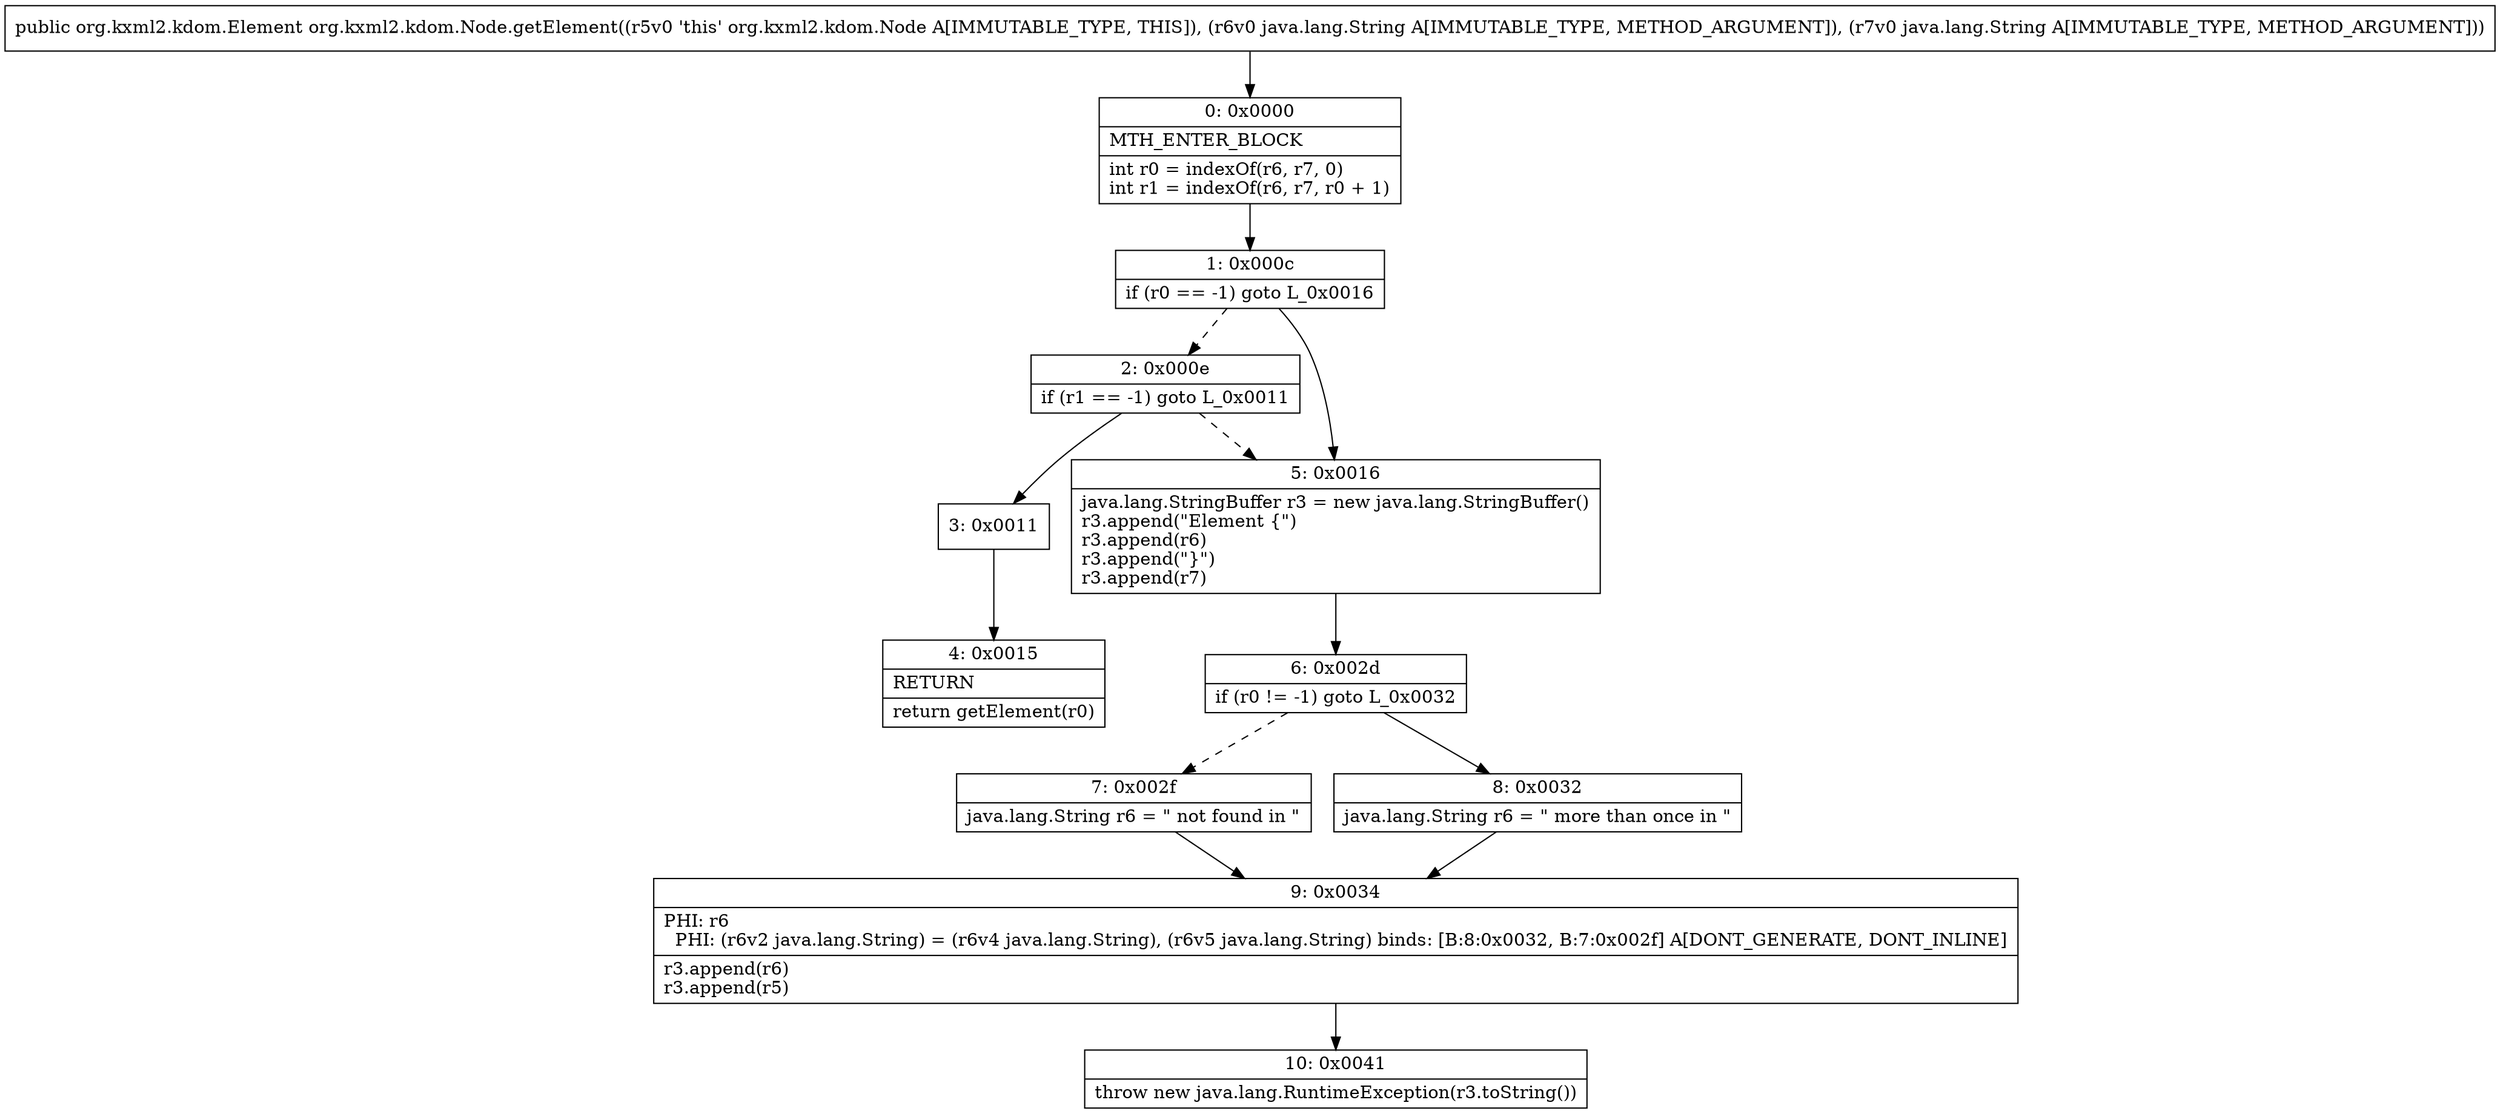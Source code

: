 digraph "CFG fororg.kxml2.kdom.Node.getElement(Ljava\/lang\/String;Ljava\/lang\/String;)Lorg\/kxml2\/kdom\/Element;" {
Node_0 [shape=record,label="{0\:\ 0x0000|MTH_ENTER_BLOCK\l|int r0 = indexOf(r6, r7, 0)\lint r1 = indexOf(r6, r7, r0 + 1)\l}"];
Node_1 [shape=record,label="{1\:\ 0x000c|if (r0 == \-1) goto L_0x0016\l}"];
Node_2 [shape=record,label="{2\:\ 0x000e|if (r1 == \-1) goto L_0x0011\l}"];
Node_3 [shape=record,label="{3\:\ 0x0011}"];
Node_4 [shape=record,label="{4\:\ 0x0015|RETURN\l|return getElement(r0)\l}"];
Node_5 [shape=record,label="{5\:\ 0x0016|java.lang.StringBuffer r3 = new java.lang.StringBuffer()\lr3.append(\"Element \{\")\lr3.append(r6)\lr3.append(\"\}\")\lr3.append(r7)\l}"];
Node_6 [shape=record,label="{6\:\ 0x002d|if (r0 != \-1) goto L_0x0032\l}"];
Node_7 [shape=record,label="{7\:\ 0x002f|java.lang.String r6 = \" not found in \"\l}"];
Node_8 [shape=record,label="{8\:\ 0x0032|java.lang.String r6 = \" more than once in \"\l}"];
Node_9 [shape=record,label="{9\:\ 0x0034|PHI: r6 \l  PHI: (r6v2 java.lang.String) = (r6v4 java.lang.String), (r6v5 java.lang.String) binds: [B:8:0x0032, B:7:0x002f] A[DONT_GENERATE, DONT_INLINE]\l|r3.append(r6)\lr3.append(r5)\l}"];
Node_10 [shape=record,label="{10\:\ 0x0041|throw new java.lang.RuntimeException(r3.toString())\l}"];
MethodNode[shape=record,label="{public org.kxml2.kdom.Element org.kxml2.kdom.Node.getElement((r5v0 'this' org.kxml2.kdom.Node A[IMMUTABLE_TYPE, THIS]), (r6v0 java.lang.String A[IMMUTABLE_TYPE, METHOD_ARGUMENT]), (r7v0 java.lang.String A[IMMUTABLE_TYPE, METHOD_ARGUMENT])) }"];
MethodNode -> Node_0;
Node_0 -> Node_1;
Node_1 -> Node_2[style=dashed];
Node_1 -> Node_5;
Node_2 -> Node_3;
Node_2 -> Node_5[style=dashed];
Node_3 -> Node_4;
Node_5 -> Node_6;
Node_6 -> Node_7[style=dashed];
Node_6 -> Node_8;
Node_7 -> Node_9;
Node_8 -> Node_9;
Node_9 -> Node_10;
}

